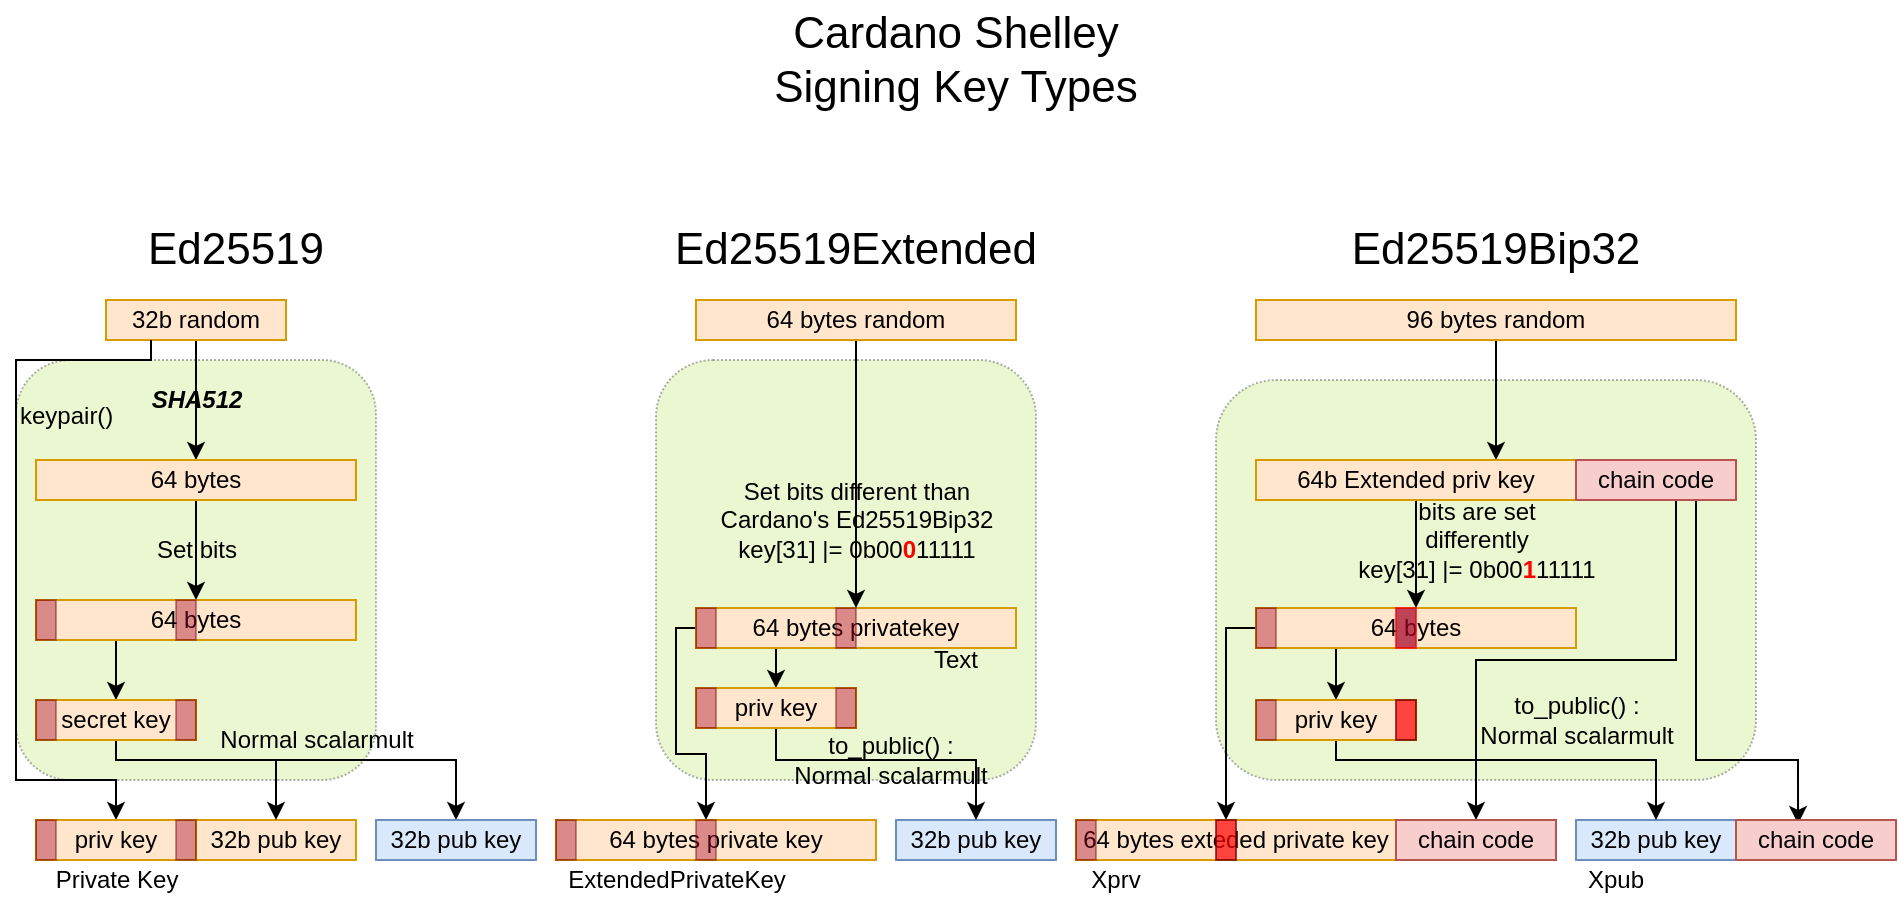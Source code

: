 <mxfile version="13.4.0" type="github">
  <diagram id="jsM0z9PeffmMUa2pt2d3" name="Page-1">
    <mxGraphModel dx="1257" dy="665" grid="1" gridSize="10" guides="1" tooltips="1" connect="1" arrows="1" fold="1" page="1" pageScale="1" pageWidth="960" pageHeight="503" math="0" shadow="0">
      <root>
        <mxCell id="0" />
        <mxCell id="1" parent="0" />
        <mxCell id="I6ufPXRZWOeGENPabrLU-53" value="&lt;br&gt;keypair()" style="rounded=1;whiteSpace=wrap;html=1;fontSize=12;opacity=40;align=left;verticalAlign=top;dashed=1;dashPattern=1 1;fillColor=#cdeb8b;strokeColor=#36393d;" parent="1" vertex="1">
          <mxGeometry x="10" y="190" width="180" height="210" as="geometry" />
        </mxCell>
        <mxCell id="I6ufPXRZWOeGENPabrLU-59" value="" style="rounded=1;whiteSpace=wrap;html=1;fontSize=12;opacity=40;align=left;verticalAlign=top;dashed=1;dashPattern=1 1;fillColor=#cdeb8b;strokeColor=#36393d;" parent="1" vertex="1">
          <mxGeometry x="330" y="190" width="190" height="210" as="geometry" />
        </mxCell>
        <mxCell id="I6ufPXRZWOeGENPabrLU-64" value="" style="rounded=1;whiteSpace=wrap;html=1;fontSize=12;opacity=40;align=left;verticalAlign=top;dashed=1;dashPattern=1 1;fillColor=#cdeb8b;strokeColor=#36393d;" parent="1" vertex="1">
          <mxGeometry x="610" y="200" width="270" height="200" as="geometry" />
        </mxCell>
        <mxCell id="I6ufPXRZWOeGENPabrLU-17" style="edgeStyle=orthogonalEdgeStyle;rounded=0;orthogonalLoop=1;jettySize=auto;html=1;entryX=0.5;entryY=0;entryDx=0;entryDy=0;fontSize=12;" parent="1" source="I6ufPXRZWOeGENPabrLU-9" target="I6ufPXRZWOeGENPabrLU-14" edge="1">
          <mxGeometry relative="1" as="geometry">
            <Array as="points">
              <mxPoint x="390" y="344" />
              <mxPoint x="390" y="344" />
            </Array>
          </mxGeometry>
        </mxCell>
        <mxCell id="I6ufPXRZWOeGENPabrLU-63" style="edgeStyle=orthogonalEdgeStyle;rounded=0;orthogonalLoop=1;jettySize=auto;html=1;entryX=0.5;entryY=0;entryDx=0;entryDy=0;labelBackgroundColor=none;fontSize=12;" parent="1" source="I6ufPXRZWOeGENPabrLU-9" target="I6ufPXRZWOeGENPabrLU-62" edge="1">
          <mxGeometry relative="1" as="geometry">
            <Array as="points">
              <mxPoint x="340" y="324" />
              <mxPoint x="340" y="387" />
              <mxPoint x="355" y="387" />
            </Array>
          </mxGeometry>
        </mxCell>
        <mxCell id="I6ufPXRZWOeGENPabrLU-9" value="64 bytes privatekey" style="rounded=0;whiteSpace=wrap;html=1;fontSize=12;align=center;fillColor=#ffe6cc;strokeColor=#d79b00;fontStyle=0" parent="1" vertex="1">
          <mxGeometry x="350" y="314" width="160" height="20" as="geometry" />
        </mxCell>
        <mxCell id="I6ufPXRZWOeGENPabrLU-11" value="" style="rounded=0;whiteSpace=wrap;html=1;fontSize=12;align=center;fillColor=#a20025;strokeColor=#6F0000;fontColor=#ffffff;opacity=40;" parent="1" vertex="1">
          <mxGeometry x="350" y="314" width="10" height="20" as="geometry" />
        </mxCell>
        <mxCell id="I6ufPXRZWOeGENPabrLU-12" value="" style="rounded=0;whiteSpace=wrap;html=1;fontSize=12;align=center;fillColor=#a20025;strokeColor=#6F0000;fontColor=#ffffff;opacity=40;" parent="1" vertex="1">
          <mxGeometry x="420" y="314" width="10" height="20" as="geometry" />
        </mxCell>
        <mxCell id="I6ufPXRZWOeGENPabrLU-1" value="Cardano Shelley &lt;br&gt;Signing Key Types " style="text;html=1;strokeColor=none;fillColor=none;align=center;verticalAlign=middle;whiteSpace=wrap;rounded=0;fontSize=22;" parent="1" vertex="1">
          <mxGeometry x="299" y="10" width="362" height="60" as="geometry" />
        </mxCell>
        <mxCell id="I6ufPXRZWOeGENPabrLU-2" value="Ed25519" style="text;html=1;strokeColor=none;fillColor=none;align=center;verticalAlign=middle;whiteSpace=wrap;rounded=0;fontSize=22;" parent="1" vertex="1">
          <mxGeometry x="65" y="120" width="110" height="30" as="geometry" />
        </mxCell>
        <mxCell id="I6ufPXRZWOeGENPabrLU-3" value="Ed25519Extended" style="text;html=1;strokeColor=none;fillColor=none;align=center;verticalAlign=middle;whiteSpace=wrap;rounded=0;fontSize=22;" parent="1" vertex="1">
          <mxGeometry x="330" y="120" width="200" height="30" as="geometry" />
        </mxCell>
        <mxCell id="I6ufPXRZWOeGENPabrLU-4" value="Ed25519Bip32" style="text;html=1;strokeColor=none;fillColor=none;align=center;verticalAlign=middle;whiteSpace=wrap;rounded=0;fontSize=22;" parent="1" vertex="1">
          <mxGeometry x="650" y="120" width="200" height="30" as="geometry" />
        </mxCell>
        <mxCell id="I6ufPXRZWOeGENPabrLU-20" value="SHA512" style="edgeStyle=orthogonalEdgeStyle;rounded=0;orthogonalLoop=1;jettySize=auto;html=1;entryX=0.5;entryY=0;entryDx=0;entryDy=0;fontSize=12;labelBackgroundColor=none;fontStyle=3" parent="1" source="I6ufPXRZWOeGENPabrLU-5" target="I6ufPXRZWOeGENPabrLU-19" edge="1">
          <mxGeometry relative="1" as="geometry" />
        </mxCell>
        <mxCell id="I6ufPXRZWOeGENPabrLU-5" value="32b random" style="rounded=0;whiteSpace=wrap;html=1;fontSize=12;align=center;fillColor=#ffe6cc;strokeColor=#d79b00;" parent="1" vertex="1">
          <mxGeometry x="55" y="160" width="90" height="20" as="geometry" />
        </mxCell>
        <mxCell id="I6ufPXRZWOeGENPabrLU-10" value="Set bits different than &lt;br&gt;Cardano&#39;s Ed25519Bip32&lt;br&gt;key[31] |= 0b00&lt;b&gt;&lt;font color=&quot;#ff0000&quot;&gt;0&lt;/font&gt;&lt;/b&gt;11111" style="edgeStyle=orthogonalEdgeStyle;rounded=0;orthogonalLoop=1;jettySize=auto;html=1;entryX=0.5;entryY=0;entryDx=0;entryDy=0;fontSize=12;labelBackgroundColor=none;" parent="1" source="I6ufPXRZWOeGENPabrLU-6" target="I6ufPXRZWOeGENPabrLU-9" edge="1">
          <mxGeometry x="0.343" relative="1" as="geometry">
            <Array as="points">
              <mxPoint x="430" y="190" />
              <mxPoint x="430" y="190" />
            </Array>
            <mxPoint as="offset" />
          </mxGeometry>
        </mxCell>
        <mxCell id="I6ufPXRZWOeGENPabrLU-6" value="64 bytes random" style="rounded=0;whiteSpace=wrap;html=1;fontSize=12;align=center;fillColor=#ffe6cc;strokeColor=#d79b00;fontStyle=0" parent="1" vertex="1">
          <mxGeometry x="350" y="160" width="160" height="20" as="geometry" />
        </mxCell>
        <mxCell id="I6ufPXRZWOeGENPabrLU-82" style="edgeStyle=orthogonalEdgeStyle;rounded=0;orthogonalLoop=1;jettySize=auto;html=1;labelBackgroundColor=none;fontSize=12;entryX=0.75;entryY=0;entryDx=0;entryDy=0;" parent="1" source="I6ufPXRZWOeGENPabrLU-7" target="I6ufPXRZWOeGENPabrLU-80" edge="1">
          <mxGeometry relative="1" as="geometry" />
        </mxCell>
        <mxCell id="I6ufPXRZWOeGENPabrLU-7" value="96 bytes random" style="rounded=0;whiteSpace=wrap;html=1;fontSize=12;align=center;fillColor=#ffe6cc;strokeColor=#d79b00;" parent="1" vertex="1">
          <mxGeometry x="630" y="160" width="240" height="20" as="geometry" />
        </mxCell>
        <mxCell id="I6ufPXRZWOeGENPabrLU-13" value="32b pub key" style="rounded=0;whiteSpace=wrap;html=1;fontSize=12;align=center;fillColor=#dae8fc;strokeColor=#6c8ebf;fontStyle=0" parent="1" vertex="1">
          <mxGeometry x="450" y="420" width="80" height="20" as="geometry" />
        </mxCell>
        <mxCell id="I6ufPXRZWOeGENPabrLU-18" value="to_public() : &lt;br&gt;Normal scalarmult" style="edgeStyle=orthogonalEdgeStyle;rounded=0;orthogonalLoop=1;jettySize=auto;html=1;entryX=0.5;entryY=0;entryDx=0;entryDy=0;fontSize=12;labelBackgroundColor=none;" parent="1" source="I6ufPXRZWOeGENPabrLU-14" target="I6ufPXRZWOeGENPabrLU-13" edge="1">
          <mxGeometry relative="1" as="geometry">
            <Array as="points">
              <mxPoint x="390" y="390" />
              <mxPoint x="490" y="390" />
            </Array>
          </mxGeometry>
        </mxCell>
        <mxCell id="I6ufPXRZWOeGENPabrLU-14" value="priv key" style="rounded=0;whiteSpace=wrap;html=1;fontSize=12;align=center;fillColor=#ffe6cc;strokeColor=#d79b00;fontStyle=0" parent="1" vertex="1">
          <mxGeometry x="350" y="354" width="80" height="20" as="geometry" />
        </mxCell>
        <mxCell id="I6ufPXRZWOeGENPabrLU-15" value="" style="rounded=0;whiteSpace=wrap;html=1;fontSize=12;align=center;fillColor=#a20025;strokeColor=#6F0000;fontColor=#ffffff;opacity=40;" parent="1" vertex="1">
          <mxGeometry x="350" y="354" width="10" height="20" as="geometry" />
        </mxCell>
        <mxCell id="I6ufPXRZWOeGENPabrLU-16" value="" style="rounded=0;whiteSpace=wrap;html=1;fontSize=12;align=center;fillColor=#a20025;strokeColor=#6F0000;fontColor=#ffffff;opacity=40;" parent="1" vertex="1">
          <mxGeometry x="420" y="354" width="10" height="20" as="geometry" />
        </mxCell>
        <mxCell id="I6ufPXRZWOeGENPabrLU-45" value="Set bits" style="edgeStyle=orthogonalEdgeStyle;rounded=0;orthogonalLoop=1;jettySize=auto;html=1;entryX=1;entryY=0;entryDx=0;entryDy=0;fontSize=12;labelBackgroundColor=none;" parent="1" source="I6ufPXRZWOeGENPabrLU-19" target="I6ufPXRZWOeGENPabrLU-44" edge="1">
          <mxGeometry relative="1" as="geometry" />
        </mxCell>
        <mxCell id="I6ufPXRZWOeGENPabrLU-19" value="64 bytes" style="rounded=0;whiteSpace=wrap;html=1;fontSize=12;align=center;fillColor=#ffe6cc;strokeColor=#d79b00;fontStyle=0" parent="1" vertex="1">
          <mxGeometry x="20" y="240" width="160" height="20" as="geometry" />
        </mxCell>
        <mxCell id="I6ufPXRZWOeGENPabrLU-41" style="edgeStyle=orthogonalEdgeStyle;rounded=0;orthogonalLoop=1;jettySize=auto;html=1;entryX=0.5;entryY=0;entryDx=0;entryDy=0;fontSize=12;exitX=0.25;exitY=1;exitDx=0;exitDy=0;" parent="1" source="I6ufPXRZWOeGENPabrLU-5" target="I6ufPXRZWOeGENPabrLU-55" edge="1">
          <mxGeometry relative="1" as="geometry">
            <mxPoint x="60" y="350" as="targetPoint" />
            <Array as="points">
              <mxPoint x="78" y="190" />
              <mxPoint x="10" y="190" />
              <mxPoint x="10" y="400" />
              <mxPoint x="60" y="400" />
            </Array>
            <mxPoint x="100" y="182" as="sourcePoint" />
          </mxGeometry>
        </mxCell>
        <mxCell id="nAcAYTowog2pHm2zANv1-1" style="edgeStyle=orthogonalEdgeStyle;rounded=0;orthogonalLoop=1;jettySize=auto;html=1;entryX=0.5;entryY=0;entryDx=0;entryDy=0;exitX=0.25;exitY=1;exitDx=0;exitDy=0;" edge="1" parent="1" source="I6ufPXRZWOeGENPabrLU-42" target="I6ufPXRZWOeGENPabrLU-48">
          <mxGeometry relative="1" as="geometry" />
        </mxCell>
        <mxCell id="I6ufPXRZWOeGENPabrLU-42" value="64 bytes" style="rounded=0;whiteSpace=wrap;html=1;fontSize=12;align=center;fillColor=#ffe6cc;strokeColor=#d79b00;fontStyle=0" parent="1" vertex="1">
          <mxGeometry x="20" y="310" width="160" height="20" as="geometry" />
        </mxCell>
        <mxCell id="I6ufPXRZWOeGENPabrLU-43" value="" style="rounded=0;whiteSpace=wrap;html=1;fontSize=12;align=center;fillColor=#a20025;strokeColor=#6F0000;fontColor=#ffffff;opacity=40;" parent="1" vertex="1">
          <mxGeometry x="20" y="310" width="10" height="20" as="geometry" />
        </mxCell>
        <mxCell id="I6ufPXRZWOeGENPabrLU-44" value="" style="rounded=0;whiteSpace=wrap;html=1;fontSize=12;align=center;fillColor=#a20025;strokeColor=#6F0000;fontColor=#ffffff;opacity=40;" parent="1" vertex="1">
          <mxGeometry x="90" y="310" width="10" height="20" as="geometry" />
        </mxCell>
        <mxCell id="I6ufPXRZWOeGENPabrLU-46" value="32b pub key" style="rounded=0;whiteSpace=wrap;html=1;fontSize=12;align=center;fillColor=#ffe6cc;strokeColor=#d79b00;fontStyle=0" parent="1" vertex="1">
          <mxGeometry x="100" y="420" width="80" height="20" as="geometry" />
        </mxCell>
        <mxCell id="I6ufPXRZWOeGENPabrLU-47" value="Normal scalarmult" style="edgeStyle=orthogonalEdgeStyle;rounded=0;orthogonalLoop=1;jettySize=auto;html=1;entryX=0.5;entryY=0;entryDx=0;entryDy=0;fontSize=12;labelBackgroundColor=none;" parent="1" source="I6ufPXRZWOeGENPabrLU-48" target="I6ufPXRZWOeGENPabrLU-46" edge="1">
          <mxGeometry x="0.5" y="22" relative="1" as="geometry">
            <Array as="points">
              <mxPoint x="60" y="390" />
              <mxPoint x="140" y="390" />
            </Array>
            <mxPoint x="-2" y="-10" as="offset" />
          </mxGeometry>
        </mxCell>
        <mxCell id="nAcAYTowog2pHm2zANv1-7" style="edgeStyle=orthogonalEdgeStyle;rounded=0;orthogonalLoop=1;jettySize=auto;html=1;exitX=0.5;exitY=1;exitDx=0;exitDy=0;entryX=0.5;entryY=0;entryDx=0;entryDy=0;" edge="1" parent="1" source="I6ufPXRZWOeGENPabrLU-48" target="nAcAYTowog2pHm2zANv1-2">
          <mxGeometry relative="1" as="geometry">
            <Array as="points">
              <mxPoint x="60" y="390" />
              <mxPoint x="230" y="390" />
            </Array>
          </mxGeometry>
        </mxCell>
        <mxCell id="I6ufPXRZWOeGENPabrLU-48" value="secret key" style="rounded=0;whiteSpace=wrap;html=1;fontSize=12;align=center;fillColor=#ffe6cc;strokeColor=#d79b00;fontStyle=0" parent="1" vertex="1">
          <mxGeometry x="20" y="360" width="80" height="20" as="geometry" />
        </mxCell>
        <mxCell id="I6ufPXRZWOeGENPabrLU-49" value="" style="rounded=0;whiteSpace=wrap;html=1;fontSize=12;align=center;fillColor=#a20025;strokeColor=#6F0000;fontColor=#ffffff;opacity=40;" parent="1" vertex="1">
          <mxGeometry x="20" y="360" width="10" height="20" as="geometry" />
        </mxCell>
        <mxCell id="I6ufPXRZWOeGENPabrLU-50" value="" style="rounded=0;whiteSpace=wrap;html=1;fontSize=12;align=center;fillColor=#a20025;strokeColor=#6F0000;fontColor=#ffffff;opacity=40;" parent="1" vertex="1">
          <mxGeometry x="90" y="360" width="10" height="20" as="geometry" />
        </mxCell>
        <mxCell id="I6ufPXRZWOeGENPabrLU-55" value="priv key" style="rounded=0;whiteSpace=wrap;html=1;fontSize=12;align=center;fillColor=#ffe6cc;strokeColor=#d79b00;fontStyle=0" parent="1" vertex="1">
          <mxGeometry x="20" y="420" width="80" height="20" as="geometry" />
        </mxCell>
        <mxCell id="I6ufPXRZWOeGENPabrLU-56" value="" style="rounded=0;whiteSpace=wrap;html=1;fontSize=12;align=center;fillColor=#a20025;strokeColor=#6F0000;fontColor=#ffffff;opacity=40;" parent="1" vertex="1">
          <mxGeometry x="20" y="420" width="10" height="20" as="geometry" />
        </mxCell>
        <mxCell id="I6ufPXRZWOeGENPabrLU-57" value="" style="rounded=0;whiteSpace=wrap;html=1;fontSize=12;align=center;fillColor=#a20025;strokeColor=#6F0000;fontColor=#ffffff;opacity=40;" parent="1" vertex="1">
          <mxGeometry x="90" y="420" width="10" height="20" as="geometry" />
        </mxCell>
        <mxCell id="I6ufPXRZWOeGENPabrLU-60" value="64 bytes private key" style="rounded=0;whiteSpace=wrap;html=1;fontSize=12;align=center;fillColor=#ffe6cc;strokeColor=#d79b00;fontStyle=0" parent="1" vertex="1">
          <mxGeometry x="280" y="420" width="160" height="20" as="geometry" />
        </mxCell>
        <mxCell id="I6ufPXRZWOeGENPabrLU-61" value="" style="rounded=0;whiteSpace=wrap;html=1;fontSize=12;align=center;fillColor=#a20025;strokeColor=#6F0000;fontColor=#ffffff;opacity=40;" parent="1" vertex="1">
          <mxGeometry x="280" y="420" width="10" height="20" as="geometry" />
        </mxCell>
        <mxCell id="I6ufPXRZWOeGENPabrLU-62" value="" style="rounded=0;whiteSpace=wrap;html=1;fontSize=12;align=center;fillColor=#a20025;strokeColor=#6F0000;fontColor=#ffffff;opacity=40;" parent="1" vertex="1">
          <mxGeometry x="350" y="420" width="10" height="20" as="geometry" />
        </mxCell>
        <mxCell id="I6ufPXRZWOeGENPabrLU-65" style="edgeStyle=orthogonalEdgeStyle;rounded=0;orthogonalLoop=1;jettySize=auto;html=1;entryX=0.5;entryY=0;entryDx=0;entryDy=0;fontSize=12;" parent="1" source="I6ufPXRZWOeGENPabrLU-67" target="I6ufPXRZWOeGENPabrLU-72" edge="1">
          <mxGeometry relative="1" as="geometry">
            <Array as="points">
              <mxPoint x="670" y="350" />
              <mxPoint x="670" y="350" />
            </Array>
          </mxGeometry>
        </mxCell>
        <mxCell id="I6ufPXRZWOeGENPabrLU-66" style="edgeStyle=orthogonalEdgeStyle;rounded=0;orthogonalLoop=1;jettySize=auto;html=1;entryX=0.5;entryY=0;entryDx=0;entryDy=0;labelBackgroundColor=none;fontSize=12;" parent="1" source="I6ufPXRZWOeGENPabrLU-67" target="I6ufPXRZWOeGENPabrLU-77" edge="1">
          <mxGeometry relative="1" as="geometry">
            <Array as="points">
              <mxPoint x="615" y="324" />
            </Array>
          </mxGeometry>
        </mxCell>
        <mxCell id="I6ufPXRZWOeGENPabrLU-67" value="64 bytes" style="rounded=0;whiteSpace=wrap;html=1;fontSize=12;align=center;fillColor=#ffe6cc;strokeColor=#d79b00;fontStyle=0" parent="1" vertex="1">
          <mxGeometry x="630" y="314" width="160" height="20" as="geometry" />
        </mxCell>
        <mxCell id="I6ufPXRZWOeGENPabrLU-68" value="" style="rounded=0;whiteSpace=wrap;html=1;fontSize=12;align=center;fillColor=#a20025;strokeColor=#6F0000;fontColor=#ffffff;opacity=40;" parent="1" vertex="1">
          <mxGeometry x="630" y="314" width="10" height="20" as="geometry" />
        </mxCell>
        <mxCell id="I6ufPXRZWOeGENPabrLU-70" value="32b pub key" style="rounded=0;whiteSpace=wrap;html=1;fontSize=12;align=center;fillColor=#dae8fc;strokeColor=#6c8ebf;fontStyle=0" parent="1" vertex="1">
          <mxGeometry x="790" y="420" width="80" height="20" as="geometry" />
        </mxCell>
        <mxCell id="I6ufPXRZWOeGENPabrLU-71" value="to_public() : &lt;br&gt;Normal scalarmult" style="edgeStyle=orthogonalEdgeStyle;rounded=0;orthogonalLoop=1;jettySize=auto;html=1;entryX=0.5;entryY=0;entryDx=0;entryDy=0;fontSize=12;labelBackgroundColor=none;" parent="1" source="I6ufPXRZWOeGENPabrLU-72" target="I6ufPXRZWOeGENPabrLU-70" edge="1">
          <mxGeometry x="0.3" y="20" relative="1" as="geometry">
            <Array as="points">
              <mxPoint x="670" y="390" />
              <mxPoint x="830" y="390" />
            </Array>
            <mxPoint as="offset" />
          </mxGeometry>
        </mxCell>
        <mxCell id="I6ufPXRZWOeGENPabrLU-72" value="priv key" style="rounded=0;whiteSpace=wrap;html=1;fontSize=12;align=center;fillColor=#ffe6cc;strokeColor=#d79b00;fontStyle=0" parent="1" vertex="1">
          <mxGeometry x="630" y="360" width="80" height="20" as="geometry" />
        </mxCell>
        <mxCell id="I6ufPXRZWOeGENPabrLU-73" value="" style="rounded=0;whiteSpace=wrap;html=1;fontSize=12;align=center;fillColor=#a20025;strokeColor=#6F0000;fontColor=#ffffff;opacity=40;" parent="1" vertex="1">
          <mxGeometry x="630" y="360" width="10" height="20" as="geometry" />
        </mxCell>
        <mxCell id="I6ufPXRZWOeGENPabrLU-74" value="" style="rounded=0;whiteSpace=wrap;html=1;fontSize=12;align=center;strokeColor=#6F0000;fontColor=#ffffff;opacity=70;fillColor=#FF0000;" parent="1" vertex="1">
          <mxGeometry x="700" y="360" width="10" height="20" as="geometry" />
        </mxCell>
        <mxCell id="I6ufPXRZWOeGENPabrLU-75" value="64 bytes exteded private key" style="rounded=0;whiteSpace=wrap;html=1;fontSize=12;align=center;fillColor=#ffe6cc;strokeColor=#d79b00;fontStyle=0" parent="1" vertex="1">
          <mxGeometry x="540" y="420" width="160" height="20" as="geometry" />
        </mxCell>
        <mxCell id="I6ufPXRZWOeGENPabrLU-76" value="" style="rounded=0;whiteSpace=wrap;html=1;fontSize=12;align=center;fillColor=#a20025;strokeColor=#6F0000;fontColor=#ffffff;opacity=40;" parent="1" vertex="1">
          <mxGeometry x="540" y="420" width="10" height="20" as="geometry" />
        </mxCell>
        <mxCell id="I6ufPXRZWOeGENPabrLU-77" value="" style="rounded=0;whiteSpace=wrap;html=1;fontSize=12;align=center;strokeColor=#6F0000;fontColor=#ffffff;opacity=70;fillColor=#FF0000;" parent="1" vertex="1">
          <mxGeometry x="610" y="420" width="10" height="20" as="geometry" />
        </mxCell>
        <mxCell id="I6ufPXRZWOeGENPabrLU-94" value="bits are set &lt;br&gt;differently&lt;br&gt;key[31] |= 0b00&lt;b&gt;&lt;font color=&quot;#ff0000&quot;&gt;1&lt;/font&gt;&lt;/b&gt;11111" style="edgeStyle=orthogonalEdgeStyle;rounded=0;orthogonalLoop=1;jettySize=auto;html=1;entryX=0.5;entryY=0;entryDx=0;entryDy=0;labelBackgroundColor=none;fontSize=12;" parent="1" source="I6ufPXRZWOeGENPabrLU-80" target="I6ufPXRZWOeGENPabrLU-67" edge="1">
          <mxGeometry x="-0.259" y="30" relative="1" as="geometry">
            <mxPoint as="offset" />
          </mxGeometry>
        </mxCell>
        <mxCell id="I6ufPXRZWOeGENPabrLU-80" value="64b Extended priv key" style="rounded=0;whiteSpace=wrap;html=1;fontSize=12;align=center;fillColor=#ffe6cc;strokeColor=#d79b00;" parent="1" vertex="1">
          <mxGeometry x="630" y="240" width="160" height="20" as="geometry" />
        </mxCell>
        <mxCell id="I6ufPXRZWOeGENPabrLU-87" style="edgeStyle=orthogonalEdgeStyle;rounded=0;orthogonalLoop=1;jettySize=auto;html=1;entryX=0.388;entryY=0.1;entryDx=0;entryDy=0;entryPerimeter=0;labelBackgroundColor=none;fontSize=12;" parent="1" source="I6ufPXRZWOeGENPabrLU-81" target="I6ufPXRZWOeGENPabrLU-86" edge="1">
          <mxGeometry relative="1" as="geometry">
            <Array as="points">
              <mxPoint x="850" y="390" />
              <mxPoint x="901" y="390" />
            </Array>
          </mxGeometry>
        </mxCell>
        <mxCell id="I6ufPXRZWOeGENPabrLU-88" style="edgeStyle=orthogonalEdgeStyle;rounded=0;orthogonalLoop=1;jettySize=auto;html=1;entryX=0.5;entryY=0;entryDx=0;entryDy=0;labelBackgroundColor=none;fontSize=12;" parent="1" source="I6ufPXRZWOeGENPabrLU-81" target="I6ufPXRZWOeGENPabrLU-90" edge="1">
          <mxGeometry relative="1" as="geometry">
            <Array as="points">
              <mxPoint x="840" y="340" />
              <mxPoint x="740" y="340" />
            </Array>
          </mxGeometry>
        </mxCell>
        <mxCell id="I6ufPXRZWOeGENPabrLU-81" value="chain code" style="rounded=0;whiteSpace=wrap;html=1;fontSize=12;align=center;fillColor=#f8cecc;strokeColor=#b85450;" parent="1" vertex="1">
          <mxGeometry x="790" y="240" width="80" height="20" as="geometry" />
        </mxCell>
        <mxCell id="I6ufPXRZWOeGENPabrLU-86" value="chain code" style="rounded=0;whiteSpace=wrap;html=1;fontSize=12;align=center;fillColor=#f8cecc;strokeColor=#b85450;" parent="1" vertex="1">
          <mxGeometry x="870" y="420" width="80" height="20" as="geometry" />
        </mxCell>
        <mxCell id="I6ufPXRZWOeGENPabrLU-90" value="chain code" style="rounded=0;whiteSpace=wrap;html=1;fontSize=12;align=center;fillColor=#f8cecc;strokeColor=#b85450;" parent="1" vertex="1">
          <mxGeometry x="700" y="420" width="80" height="20" as="geometry" />
        </mxCell>
        <mxCell id="I6ufPXRZWOeGENPabrLU-95" value="Text" style="text;html=1;strokeColor=none;fillColor=none;align=center;verticalAlign=middle;whiteSpace=wrap;rounded=0;dashed=1;dashPattern=1 1;labelBackgroundColor=none;fontSize=12;opacity=40;" parent="1" vertex="1">
          <mxGeometry x="460" y="330" width="40" height="20" as="geometry" />
        </mxCell>
        <mxCell id="I6ufPXRZWOeGENPabrLU-96" value="ExtendedPrivateKey" style="text;html=1;align=center;verticalAlign=middle;resizable=0;points=[];autosize=1;fontSize=12;" parent="1" vertex="1">
          <mxGeometry x="280" y="440" width="120" height="20" as="geometry" />
        </mxCell>
        <mxCell id="I6ufPXRZWOeGENPabrLU-97" value="Private Key" style="text;html=1;align=center;verticalAlign=middle;resizable=0;points=[];autosize=1;fontSize=12;" parent="1" vertex="1">
          <mxGeometry x="20" y="440" width="80" height="20" as="geometry" />
        </mxCell>
        <mxCell id="I6ufPXRZWOeGENPabrLU-98" value="Xprv" style="text;html=1;strokeColor=none;fillColor=none;align=center;verticalAlign=middle;whiteSpace=wrap;rounded=0;dashed=1;dashPattern=1 1;labelBackgroundColor=none;fontSize=12;opacity=40;" parent="1" vertex="1">
          <mxGeometry x="540" y="440" width="40" height="20" as="geometry" />
        </mxCell>
        <mxCell id="I6ufPXRZWOeGENPabrLU-99" value="Xpub" style="text;html=1;strokeColor=none;fillColor=none;align=center;verticalAlign=middle;whiteSpace=wrap;rounded=0;dashed=1;dashPattern=1 1;labelBackgroundColor=none;fontSize=12;opacity=40;" parent="1" vertex="1">
          <mxGeometry x="790" y="440" width="40" height="20" as="geometry" />
        </mxCell>
        <mxCell id="I6ufPXRZWOeGENPabrLU-69" value="" style="rounded=0;whiteSpace=wrap;html=1;fontSize=12;align=center;fillColor=#a20025;fontColor=#ffffff;opacity=70;strokeColor=#FF0000;" parent="1" vertex="1">
          <mxGeometry x="700" y="314" width="10" height="20" as="geometry" />
        </mxCell>
        <mxCell id="nAcAYTowog2pHm2zANv1-2" value="32b pub key" style="rounded=0;whiteSpace=wrap;html=1;fontSize=12;align=center;fillColor=#dae8fc;strokeColor=#6c8ebf;fontStyle=0" vertex="1" parent="1">
          <mxGeometry x="190" y="420" width="80" height="20" as="geometry" />
        </mxCell>
      </root>
    </mxGraphModel>
  </diagram>
</mxfile>
